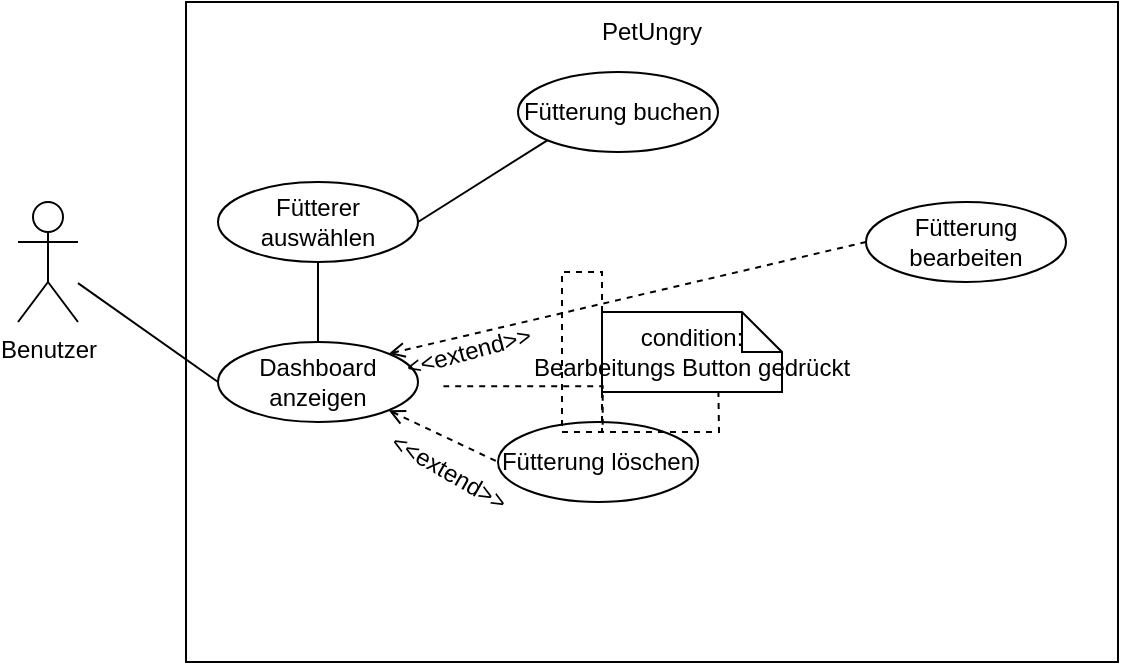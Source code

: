 <mxfile version="24.0.5" type="device">
  <diagram name="Seite-1" id="e2dhDYWPwq4B96d2uhu8">
    <mxGraphModel dx="1002" dy="543" grid="1" gridSize="10" guides="1" tooltips="1" connect="1" arrows="1" fold="1" page="1" pageScale="1" pageWidth="827" pageHeight="1169" math="0" shadow="0">
      <root>
        <mxCell id="0" />
        <mxCell id="1" parent="0" />
        <mxCell id="qH2LjV1pGE-CIEt-mXnt-2" value="" style="rounded=0;whiteSpace=wrap;html=1;" parent="1" vertex="1">
          <mxGeometry x="134" y="160" width="466" height="330" as="geometry" />
        </mxCell>
        <mxCell id="qH2LjV1pGE-CIEt-mXnt-27" style="rounded=0;orthogonalLoop=1;jettySize=auto;html=1;entryX=0;entryY=0.5;entryDx=0;entryDy=0;endArrow=none;endFill=0;" parent="1" source="qH2LjV1pGE-CIEt-mXnt-1" target="qH2LjV1pGE-CIEt-mXnt-23" edge="1">
          <mxGeometry relative="1" as="geometry">
            <mxPoint x="100" y="250" as="sourcePoint" />
            <mxPoint x="150" y="340" as="targetPoint" />
          </mxGeometry>
        </mxCell>
        <mxCell id="qH2LjV1pGE-CIEt-mXnt-1" value="Benutzer" style="shape=umlActor;verticalLabelPosition=bottom;verticalAlign=top;html=1;outlineConnect=0;" parent="1" vertex="1">
          <mxGeometry x="50" y="260" width="30" height="60" as="geometry" />
        </mxCell>
        <mxCell id="qH2LjV1pGE-CIEt-mXnt-3" value="PetUngry" style="text;html=1;strokeColor=none;fillColor=none;align=center;verticalAlign=middle;whiteSpace=wrap;rounded=0;" parent="1" vertex="1">
          <mxGeometry x="302" y="160" width="130" height="30" as="geometry" />
        </mxCell>
        <mxCell id="qH2LjV1pGE-CIEt-mXnt-28" style="rounded=0;orthogonalLoop=1;jettySize=auto;html=1;exitX=1;exitY=0.5;exitDx=0;exitDy=0;entryX=0;entryY=1;entryDx=0;entryDy=0;endArrow=none;endFill=0;" parent="1" source="WLyHe1M9L2RqG4ycNkxL-1" target="qH2LjV1pGE-CIEt-mXnt-6" edge="1">
          <mxGeometry relative="1" as="geometry">
            <mxPoint x="235.355" y="325.858" as="sourcePoint" />
          </mxGeometry>
        </mxCell>
        <mxCell id="qH2LjV1pGE-CIEt-mXnt-6" value="Fütterung buchen" style="ellipse;whiteSpace=wrap;html=1;" parent="1" vertex="1">
          <mxGeometry x="300" y="195" width="100" height="40" as="geometry" />
        </mxCell>
        <mxCell id="qH2LjV1pGE-CIEt-mXnt-8" value="Fütterung bearbeiten" style="ellipse;whiteSpace=wrap;html=1;" parent="1" vertex="1">
          <mxGeometry x="474" y="260" width="100" height="40" as="geometry" />
        </mxCell>
        <mxCell id="qH2LjV1pGE-CIEt-mXnt-9" value="Fütterung löschen" style="ellipse;whiteSpace=wrap;html=1;" parent="1" vertex="1">
          <mxGeometry x="290" y="370" width="100" height="40" as="geometry" />
        </mxCell>
        <mxCell id="qH2LjV1pGE-CIEt-mXnt-33" style="edgeStyle=none;rounded=0;orthogonalLoop=1;jettySize=auto;html=1;exitX=1;exitY=0;exitDx=0;exitDy=0;entryX=0;entryY=0.5;entryDx=0;entryDy=0;endArrow=none;endFill=0;dashed=1;strokeColor=default;align=center;verticalAlign=middle;fontFamily=Helvetica;fontSize=11;fontColor=default;labelBackgroundColor=default;startArrow=open;startFill=0;" parent="1" source="qH2LjV1pGE-CIEt-mXnt-23" target="qH2LjV1pGE-CIEt-mXnt-8" edge="1">
          <mxGeometry relative="1" as="geometry" />
        </mxCell>
        <mxCell id="qH2LjV1pGE-CIEt-mXnt-34" style="edgeStyle=none;rounded=0;orthogonalLoop=1;jettySize=auto;html=1;exitX=1;exitY=1;exitDx=0;exitDy=0;entryX=0;entryY=0.5;entryDx=0;entryDy=0;endArrow=none;endFill=0;dashed=1;strokeColor=default;align=center;verticalAlign=middle;fontFamily=Helvetica;fontSize=11;fontColor=default;labelBackgroundColor=default;startArrow=open;startFill=0;" parent="1" source="qH2LjV1pGE-CIEt-mXnt-23" target="qH2LjV1pGE-CIEt-mXnt-9" edge="1">
          <mxGeometry relative="1" as="geometry" />
        </mxCell>
        <mxCell id="qH2LjV1pGE-CIEt-mXnt-23" value="Dashboard anzeigen" style="ellipse;whiteSpace=wrap;html=1;" parent="1" vertex="1">
          <mxGeometry x="150" y="330" width="100" height="40" as="geometry" />
        </mxCell>
        <mxCell id="d_u1jrtxfyVBRsREm5s4-13" value="&amp;lt;&amp;lt;&lt;span style=&quot;background-color: initial;&quot;&gt;extend&amp;gt;&amp;gt;&lt;/span&gt;" style="text;html=1;align=center;verticalAlign=middle;resizable=0;points=[];autosize=1;strokeColor=none;fillColor=none;rotation=-15;" parent="1" vertex="1">
          <mxGeometry x="230" y="320" width="90" height="30" as="geometry" />
        </mxCell>
        <mxCell id="d_u1jrtxfyVBRsREm5s4-14" value="&amp;lt;&amp;lt;&lt;span style=&quot;background-color: initial;&quot;&gt;extend&amp;gt;&amp;gt;&lt;/span&gt;" style="text;html=1;align=center;verticalAlign=middle;resizable=0;points=[];autosize=1;strokeColor=none;fillColor=none;rotation=30;" parent="1" vertex="1">
          <mxGeometry x="220" y="380" width="90" height="30" as="geometry" />
        </mxCell>
        <mxCell id="d_u1jrtxfyVBRsREm5s4-25" style="edgeStyle=orthogonalEdgeStyle;rounded=0;orthogonalLoop=1;jettySize=auto;html=1;exitX=0;exitY=1;exitDx=0;exitDy=0;exitPerimeter=0;dashed=1;strokeColor=default;align=center;verticalAlign=middle;fontFamily=Helvetica;fontSize=11;fontColor=default;labelBackgroundColor=default;endArrow=none;endFill=0;" parent="1" source="d_u1jrtxfyVBRsREm5s4-16" edge="1">
          <mxGeometry relative="1" as="geometry">
            <mxPoint x="400" y="340" as="targetPoint" />
          </mxGeometry>
        </mxCell>
        <mxCell id="d_u1jrtxfyVBRsREm5s4-16" value="&lt;span style=&quot;text-wrap: nowrap;&quot;&gt;condition:&lt;/span&gt;&lt;br style=&quot;text-wrap: nowrap;&quot;&gt;&lt;span style=&quot;text-wrap: nowrap;&quot;&gt;Bearbeitungs Button gedrückt&lt;/span&gt;" style="shape=note;size=20;whiteSpace=wrap;html=1;" parent="1" vertex="1">
          <mxGeometry x="342" y="315" width="90" height="40" as="geometry" />
        </mxCell>
        <mxCell id="d_u1jrtxfyVBRsREm5s4-24" style="edgeStyle=orthogonalEdgeStyle;rounded=0;orthogonalLoop=1;jettySize=auto;html=1;exitX=0;exitY=0;exitDx=0;exitDy=0;exitPerimeter=0;entryX=0.319;entryY=0.945;entryDx=0;entryDy=0;entryPerimeter=0;dashed=1;strokeColor=default;align=center;verticalAlign=middle;fontFamily=Helvetica;fontSize=11;fontColor=default;labelBackgroundColor=default;endArrow=none;endFill=0;" parent="1" source="d_u1jrtxfyVBRsREm5s4-16" target="d_u1jrtxfyVBRsREm5s4-13" edge="1">
          <mxGeometry relative="1" as="geometry" />
        </mxCell>
        <mxCell id="WLyHe1M9L2RqG4ycNkxL-1" value="Fütterer auswählen" style="ellipse;whiteSpace=wrap;html=1;" vertex="1" parent="1">
          <mxGeometry x="150" y="250" width="100" height="40" as="geometry" />
        </mxCell>
        <mxCell id="WLyHe1M9L2RqG4ycNkxL-3" style="rounded=0;orthogonalLoop=1;jettySize=auto;html=1;exitX=0.5;exitY=1;exitDx=0;exitDy=0;entryX=0.5;entryY=0;entryDx=0;entryDy=0;endArrow=none;endFill=0;" edge="1" parent="1" source="WLyHe1M9L2RqG4ycNkxL-1" target="qH2LjV1pGE-CIEt-mXnt-23">
          <mxGeometry relative="1" as="geometry">
            <mxPoint x="260" y="280" as="sourcePoint" />
            <mxPoint x="325" y="239" as="targetPoint" />
          </mxGeometry>
        </mxCell>
      </root>
    </mxGraphModel>
  </diagram>
</mxfile>
